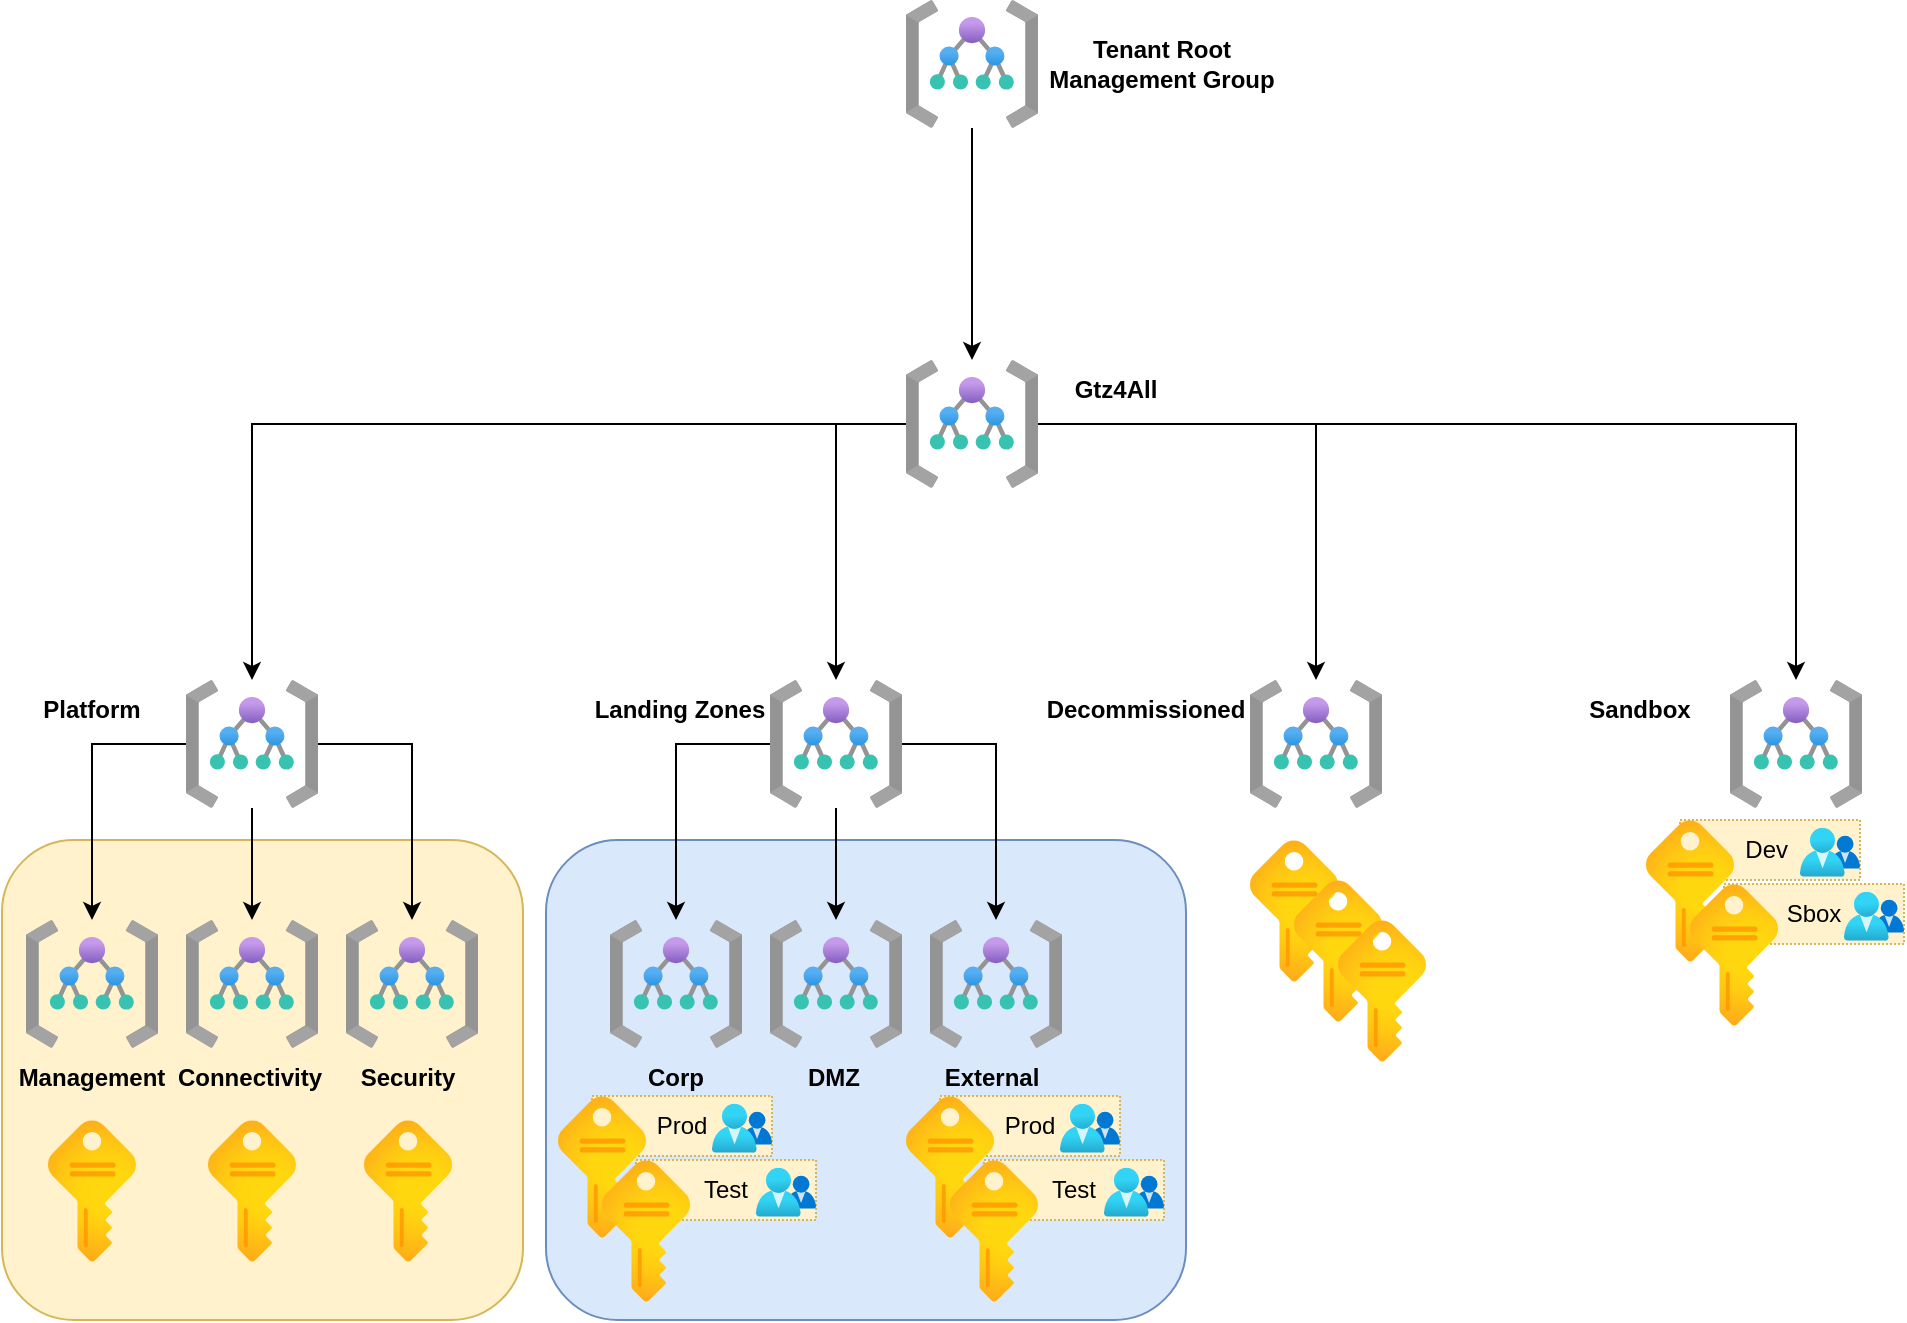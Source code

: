 <mxfile version="20.4.1" type="github">
  <diagram id="FfINFIaC6GgeIE6CcGzY" name="Page-1">
    <mxGraphModel dx="1422" dy="954" grid="1" gridSize="10" guides="1" tooltips="1" connect="1" arrows="1" fold="1" page="1" pageScale="1" pageWidth="3600" pageHeight="2400" math="0" shadow="0">
      <root>
        <mxCell id="0" />
        <mxCell id="1" parent="0" />
        <mxCell id="VH4T3LfD6t6ZyNMmkm9G-38" value="" style="rounded=1;whiteSpace=wrap;html=1;fillColor=#dae8fc;strokeColor=#6c8ebf;" vertex="1" parent="1">
          <mxGeometry x="390" y="460" width="320" height="240" as="geometry" />
        </mxCell>
        <mxCell id="VH4T3LfD6t6ZyNMmkm9G-31" value="" style="rounded=1;whiteSpace=wrap;html=1;fillColor=#fff2cc;strokeColor=#d6b656;" vertex="1" parent="1">
          <mxGeometry x="118" y="460" width="260.5" height="240" as="geometry" />
        </mxCell>
        <mxCell id="VH4T3LfD6t6ZyNMmkm9G-12" style="edgeStyle=orthogonalEdgeStyle;rounded=0;orthogonalLoop=1;jettySize=auto;html=1;" edge="1" parent="1" source="VH4T3LfD6t6ZyNMmkm9G-1" target="VH4T3LfD6t6ZyNMmkm9G-4">
          <mxGeometry relative="1" as="geometry" />
        </mxCell>
        <mxCell id="VH4T3LfD6t6ZyNMmkm9G-1" value="" style="aspect=fixed;html=1;points=[];align=center;image;fontSize=12;image=img/lib/azure2/general/Management_Groups.svg;" vertex="1" parent="1">
          <mxGeometry x="570" y="40" width="66" height="64" as="geometry" />
        </mxCell>
        <mxCell id="VH4T3LfD6t6ZyNMmkm9G-3" value="" style="aspect=fixed;html=1;points=[];align=center;image;fontSize=12;image=img/lib/azure2/general/Subscriptions.svg;" vertex="1" parent="1">
          <mxGeometry x="141" y="600" width="44" height="71" as="geometry" />
        </mxCell>
        <mxCell id="VH4T3LfD6t6ZyNMmkm9G-13" style="edgeStyle=orthogonalEdgeStyle;rounded=0;orthogonalLoop=1;jettySize=auto;html=1;" edge="1" parent="1" source="VH4T3LfD6t6ZyNMmkm9G-4" target="VH4T3LfD6t6ZyNMmkm9G-5">
          <mxGeometry relative="1" as="geometry" />
        </mxCell>
        <mxCell id="VH4T3LfD6t6ZyNMmkm9G-14" style="edgeStyle=orthogonalEdgeStyle;rounded=0;orthogonalLoop=1;jettySize=auto;html=1;" edge="1" parent="1" source="VH4T3LfD6t6ZyNMmkm9G-4" target="VH4T3LfD6t6ZyNMmkm9G-6">
          <mxGeometry relative="1" as="geometry" />
        </mxCell>
        <mxCell id="VH4T3LfD6t6ZyNMmkm9G-15" style="edgeStyle=orthogonalEdgeStyle;rounded=0;orthogonalLoop=1;jettySize=auto;html=1;" edge="1" parent="1" source="VH4T3LfD6t6ZyNMmkm9G-4" target="VH4T3LfD6t6ZyNMmkm9G-7">
          <mxGeometry relative="1" as="geometry" />
        </mxCell>
        <mxCell id="VH4T3LfD6t6ZyNMmkm9G-16" style="edgeStyle=orthogonalEdgeStyle;rounded=0;orthogonalLoop=1;jettySize=auto;html=1;" edge="1" parent="1" source="VH4T3LfD6t6ZyNMmkm9G-4" target="VH4T3LfD6t6ZyNMmkm9G-8">
          <mxGeometry relative="1" as="geometry" />
        </mxCell>
        <mxCell id="VH4T3LfD6t6ZyNMmkm9G-4" value="" style="aspect=fixed;html=1;points=[];align=center;image;fontSize=12;image=img/lib/azure2/general/Management_Groups.svg;" vertex="1" parent="1">
          <mxGeometry x="570" y="220" width="66" height="64" as="geometry" />
        </mxCell>
        <mxCell id="VH4T3LfD6t6ZyNMmkm9G-32" style="edgeStyle=orthogonalEdgeStyle;rounded=0;orthogonalLoop=1;jettySize=auto;html=1;" edge="1" parent="1" source="VH4T3LfD6t6ZyNMmkm9G-5" target="VH4T3LfD6t6ZyNMmkm9G-9">
          <mxGeometry relative="1" as="geometry" />
        </mxCell>
        <mxCell id="VH4T3LfD6t6ZyNMmkm9G-33" style="edgeStyle=orthogonalEdgeStyle;rounded=0;orthogonalLoop=1;jettySize=auto;html=1;" edge="1" parent="1" source="VH4T3LfD6t6ZyNMmkm9G-5" target="VH4T3LfD6t6ZyNMmkm9G-10">
          <mxGeometry relative="1" as="geometry" />
        </mxCell>
        <mxCell id="VH4T3LfD6t6ZyNMmkm9G-34" style="edgeStyle=orthogonalEdgeStyle;rounded=0;orthogonalLoop=1;jettySize=auto;html=1;" edge="1" parent="1" source="VH4T3LfD6t6ZyNMmkm9G-5" target="VH4T3LfD6t6ZyNMmkm9G-11">
          <mxGeometry relative="1" as="geometry" />
        </mxCell>
        <mxCell id="VH4T3LfD6t6ZyNMmkm9G-5" value="" style="aspect=fixed;html=1;points=[];align=center;image;fontSize=12;image=img/lib/azure2/general/Management_Groups.svg;" vertex="1" parent="1">
          <mxGeometry x="210" y="380" width="66" height="64" as="geometry" />
        </mxCell>
        <mxCell id="VH4T3LfD6t6ZyNMmkm9G-35" style="edgeStyle=orthogonalEdgeStyle;rounded=0;orthogonalLoop=1;jettySize=auto;html=1;" edge="1" parent="1" source="VH4T3LfD6t6ZyNMmkm9G-6" target="VH4T3LfD6t6ZyNMmkm9G-23">
          <mxGeometry relative="1" as="geometry" />
        </mxCell>
        <mxCell id="VH4T3LfD6t6ZyNMmkm9G-36" style="edgeStyle=orthogonalEdgeStyle;rounded=0;orthogonalLoop=1;jettySize=auto;html=1;" edge="1" parent="1" source="VH4T3LfD6t6ZyNMmkm9G-6" target="VH4T3LfD6t6ZyNMmkm9G-25">
          <mxGeometry relative="1" as="geometry" />
        </mxCell>
        <mxCell id="VH4T3LfD6t6ZyNMmkm9G-37" style="edgeStyle=orthogonalEdgeStyle;rounded=0;orthogonalLoop=1;jettySize=auto;html=1;" edge="1" parent="1" source="VH4T3LfD6t6ZyNMmkm9G-6" target="VH4T3LfD6t6ZyNMmkm9G-24">
          <mxGeometry relative="1" as="geometry" />
        </mxCell>
        <mxCell id="VH4T3LfD6t6ZyNMmkm9G-6" value="" style="aspect=fixed;html=1;points=[];align=center;image;fontSize=12;image=img/lib/azure2/general/Management_Groups.svg;" vertex="1" parent="1">
          <mxGeometry x="502" y="380" width="66" height="64" as="geometry" />
        </mxCell>
        <mxCell id="VH4T3LfD6t6ZyNMmkm9G-7" value="" style="aspect=fixed;html=1;points=[];align=center;image;fontSize=12;image=img/lib/azure2/general/Management_Groups.svg;" vertex="1" parent="1">
          <mxGeometry x="742" y="380" width="66" height="64" as="geometry" />
        </mxCell>
        <mxCell id="VH4T3LfD6t6ZyNMmkm9G-8" value="" style="aspect=fixed;html=1;points=[];align=center;image;fontSize=12;image=img/lib/azure2/general/Management_Groups.svg;" vertex="1" parent="1">
          <mxGeometry x="982" y="380" width="66" height="64" as="geometry" />
        </mxCell>
        <mxCell id="VH4T3LfD6t6ZyNMmkm9G-9" value="" style="aspect=fixed;html=1;points=[];align=center;image;fontSize=12;image=img/lib/azure2/general/Management_Groups.svg;" vertex="1" parent="1">
          <mxGeometry x="130" y="500" width="66" height="64" as="geometry" />
        </mxCell>
        <mxCell id="VH4T3LfD6t6ZyNMmkm9G-10" value="" style="aspect=fixed;html=1;points=[];align=center;image;fontSize=12;image=img/lib/azure2/general/Management_Groups.svg;" vertex="1" parent="1">
          <mxGeometry x="210" y="500" width="66" height="64" as="geometry" />
        </mxCell>
        <mxCell id="VH4T3LfD6t6ZyNMmkm9G-11" value="" style="aspect=fixed;html=1;points=[];align=center;image;fontSize=12;image=img/lib/azure2/general/Management_Groups.svg;" vertex="1" parent="1">
          <mxGeometry x="290" y="500" width="66" height="64" as="geometry" />
        </mxCell>
        <mxCell id="VH4T3LfD6t6ZyNMmkm9G-17" value="Management" style="text;html=1;strokeColor=none;fillColor=none;align=center;verticalAlign=middle;whiteSpace=wrap;rounded=0;fontStyle=1" vertex="1" parent="1">
          <mxGeometry x="118" y="564" width="90" height="30" as="geometry" />
        </mxCell>
        <mxCell id="VH4T3LfD6t6ZyNMmkm9G-18" value="Connectivity" style="text;html=1;strokeColor=none;fillColor=none;align=center;verticalAlign=middle;whiteSpace=wrap;rounded=0;fontStyle=1" vertex="1" parent="1">
          <mxGeometry x="197" y="564" width="90" height="30" as="geometry" />
        </mxCell>
        <mxCell id="VH4T3LfD6t6ZyNMmkm9G-19" value="Security" style="text;html=1;strokeColor=none;fillColor=none;align=center;verticalAlign=middle;whiteSpace=wrap;rounded=0;fontStyle=1" vertex="1" parent="1">
          <mxGeometry x="276" y="564" width="90" height="30" as="geometry" />
        </mxCell>
        <mxCell id="VH4T3LfD6t6ZyNMmkm9G-20" value="" style="aspect=fixed;html=1;points=[];align=center;image;fontSize=12;image=img/lib/azure2/general/Subscriptions.svg;" vertex="1" parent="1">
          <mxGeometry x="221" y="600" width="44" height="71" as="geometry" />
        </mxCell>
        <mxCell id="VH4T3LfD6t6ZyNMmkm9G-21" value="" style="aspect=fixed;html=1;points=[];align=center;image;fontSize=12;image=img/lib/azure2/general/Subscriptions.svg;" vertex="1" parent="1">
          <mxGeometry x="299" y="600" width="44" height="71" as="geometry" />
        </mxCell>
        <mxCell id="VH4T3LfD6t6ZyNMmkm9G-23" value="" style="aspect=fixed;html=1;points=[];align=center;image;fontSize=12;image=img/lib/azure2/general/Management_Groups.svg;" vertex="1" parent="1">
          <mxGeometry x="422" y="500" width="66" height="64" as="geometry" />
        </mxCell>
        <mxCell id="VH4T3LfD6t6ZyNMmkm9G-24" value="" style="aspect=fixed;html=1;points=[];align=center;image;fontSize=12;image=img/lib/azure2/general/Management_Groups.svg;" vertex="1" parent="1">
          <mxGeometry x="502" y="500" width="66" height="64" as="geometry" />
        </mxCell>
        <mxCell id="VH4T3LfD6t6ZyNMmkm9G-25" value="" style="aspect=fixed;html=1;points=[];align=center;image;fontSize=12;image=img/lib/azure2/general/Management_Groups.svg;" vertex="1" parent="1">
          <mxGeometry x="582" y="500" width="66" height="64" as="geometry" />
        </mxCell>
        <mxCell id="VH4T3LfD6t6ZyNMmkm9G-26" value="Corp" style="text;html=1;strokeColor=none;fillColor=none;align=center;verticalAlign=middle;whiteSpace=wrap;rounded=0;fontStyle=1" vertex="1" parent="1">
          <mxGeometry x="410" y="564" width="90" height="30" as="geometry" />
        </mxCell>
        <mxCell id="VH4T3LfD6t6ZyNMmkm9G-27" value="DMZ" style="text;html=1;strokeColor=none;fillColor=none;align=center;verticalAlign=middle;whiteSpace=wrap;rounded=0;fontStyle=1" vertex="1" parent="1">
          <mxGeometry x="489" y="564" width="90" height="30" as="geometry" />
        </mxCell>
        <mxCell id="VH4T3LfD6t6ZyNMmkm9G-28" value="External" style="text;html=1;strokeColor=none;fillColor=none;align=center;verticalAlign=middle;whiteSpace=wrap;rounded=0;fontStyle=1" vertex="1" parent="1">
          <mxGeometry x="568" y="564" width="90" height="30" as="geometry" />
        </mxCell>
        <mxCell id="VH4T3LfD6t6ZyNMmkm9G-39" value="" style="aspect=fixed;html=1;points=[];align=center;image;fontSize=12;image=img/lib/azure2/general/Subscriptions.svg;" vertex="1" parent="1">
          <mxGeometry x="742" y="460" width="44" height="71" as="geometry" />
        </mxCell>
        <mxCell id="VH4T3LfD6t6ZyNMmkm9G-40" value="" style="aspect=fixed;html=1;points=[];align=center;image;fontSize=12;image=img/lib/azure2/general/Subscriptions.svg;" vertex="1" parent="1">
          <mxGeometry x="764" y="480" width="44" height="71" as="geometry" />
        </mxCell>
        <mxCell id="VH4T3LfD6t6ZyNMmkm9G-41" value="" style="aspect=fixed;html=1;points=[];align=center;image;fontSize=12;image=img/lib/azure2/general/Subscriptions.svg;" vertex="1" parent="1">
          <mxGeometry x="786" y="500" width="44" height="71" as="geometry" />
        </mxCell>
        <mxCell id="VH4T3LfD6t6ZyNMmkm9G-45" value="Platform" style="text;html=1;strokeColor=none;fillColor=none;align=center;verticalAlign=middle;whiteSpace=wrap;rounded=0;fontStyle=1" vertex="1" parent="1">
          <mxGeometry x="118" y="380" width="90" height="30" as="geometry" />
        </mxCell>
        <mxCell id="VH4T3LfD6t6ZyNMmkm9G-46" value="Landing Zones" style="text;html=1;strokeColor=none;fillColor=none;align=center;verticalAlign=middle;whiteSpace=wrap;rounded=0;fontStyle=1" vertex="1" parent="1">
          <mxGeometry x="412" y="380" width="90" height="30" as="geometry" />
        </mxCell>
        <mxCell id="VH4T3LfD6t6ZyNMmkm9G-47" value="Decommissioned" style="text;html=1;strokeColor=none;fillColor=none;align=center;verticalAlign=middle;whiteSpace=wrap;rounded=0;fontStyle=1" vertex="1" parent="1">
          <mxGeometry x="645" y="380" width="90" height="30" as="geometry" />
        </mxCell>
        <mxCell id="VH4T3LfD6t6ZyNMmkm9G-48" value="Sandbox" style="text;html=1;strokeColor=none;fillColor=none;align=center;verticalAlign=middle;whiteSpace=wrap;rounded=0;fontStyle=1" vertex="1" parent="1">
          <mxGeometry x="892" y="380" width="90" height="30" as="geometry" />
        </mxCell>
        <mxCell id="VH4T3LfD6t6ZyNMmkm9G-49" value="Gtz4All" style="text;html=1;strokeColor=none;fillColor=none;align=center;verticalAlign=middle;whiteSpace=wrap;rounded=0;fontStyle=1" vertex="1" parent="1">
          <mxGeometry x="630" y="220" width="90" height="30" as="geometry" />
        </mxCell>
        <mxCell id="VH4T3LfD6t6ZyNMmkm9G-50" value="Tenant Root Management Group" style="text;html=1;strokeColor=none;fillColor=none;align=center;verticalAlign=middle;whiteSpace=wrap;rounded=0;fontStyle=1" vertex="1" parent="1">
          <mxGeometry x="636" y="57" width="124" height="30" as="geometry" />
        </mxCell>
        <mxCell id="VH4T3LfD6t6ZyNMmkm9G-51" value="Prod" style="text;html=1;strokeColor=#d6b656;fillColor=#fff2cc;align=center;verticalAlign=middle;whiteSpace=wrap;rounded=0;fontStyle=0;dashed=1;dashPattern=1 1;" vertex="1" parent="1">
          <mxGeometry x="413" y="588" width="90" height="30" as="geometry" />
        </mxCell>
        <mxCell id="VH4T3LfD6t6ZyNMmkm9G-52" value="" style="aspect=fixed;html=1;points=[];align=center;image;fontSize=12;image=img/lib/azure2/identity/Groups.svg;" vertex="1" parent="1">
          <mxGeometry x="473" y="591.76" width="30" height="24.71" as="geometry" />
        </mxCell>
        <mxCell id="VH4T3LfD6t6ZyNMmkm9G-22" value="" style="aspect=fixed;html=1;points=[];align=center;image;fontSize=12;image=img/lib/azure2/general/Subscriptions.svg;" vertex="1" parent="1">
          <mxGeometry x="396" y="588" width="44" height="71" as="geometry" />
        </mxCell>
        <mxCell id="VH4T3LfD6t6ZyNMmkm9G-57" value="Test" style="text;html=1;strokeColor=#d6b656;fillColor=#fff2cc;align=center;verticalAlign=middle;whiteSpace=wrap;rounded=0;fontStyle=0;dashed=1;dashPattern=1 1;" vertex="1" parent="1">
          <mxGeometry x="435" y="620" width="90" height="30" as="geometry" />
        </mxCell>
        <mxCell id="VH4T3LfD6t6ZyNMmkm9G-58" value="" style="aspect=fixed;html=1;points=[];align=center;image;fontSize=12;image=img/lib/azure2/identity/Groups.svg;" vertex="1" parent="1">
          <mxGeometry x="495" y="623.76" width="30" height="24.71" as="geometry" />
        </mxCell>
        <mxCell id="VH4T3LfD6t6ZyNMmkm9G-59" value="" style="aspect=fixed;html=1;points=[];align=center;image;fontSize=12;image=img/lib/azure2/general/Subscriptions.svg;" vertex="1" parent="1">
          <mxGeometry x="418" y="620" width="44" height="71" as="geometry" />
        </mxCell>
        <mxCell id="VH4T3LfD6t6ZyNMmkm9G-63" value="Prod" style="text;html=1;strokeColor=#d6b656;fillColor=#fff2cc;align=center;verticalAlign=middle;whiteSpace=wrap;rounded=0;fontStyle=0;dashed=1;dashPattern=1 1;" vertex="1" parent="1">
          <mxGeometry x="587" y="588" width="90" height="30" as="geometry" />
        </mxCell>
        <mxCell id="VH4T3LfD6t6ZyNMmkm9G-64" value="" style="aspect=fixed;html=1;points=[];align=center;image;fontSize=12;image=img/lib/azure2/identity/Groups.svg;" vertex="1" parent="1">
          <mxGeometry x="647" y="591.76" width="30" height="24.71" as="geometry" />
        </mxCell>
        <mxCell id="VH4T3LfD6t6ZyNMmkm9G-65" value="" style="aspect=fixed;html=1;points=[];align=center;image;fontSize=12;image=img/lib/azure2/general/Subscriptions.svg;" vertex="1" parent="1">
          <mxGeometry x="570" y="588" width="44" height="71" as="geometry" />
        </mxCell>
        <mxCell id="VH4T3LfD6t6ZyNMmkm9G-66" value="Test" style="text;html=1;strokeColor=#d6b656;fillColor=#fff2cc;align=center;verticalAlign=middle;whiteSpace=wrap;rounded=0;fontStyle=0;dashed=1;dashPattern=1 1;" vertex="1" parent="1">
          <mxGeometry x="609" y="620" width="90" height="30" as="geometry" />
        </mxCell>
        <mxCell id="VH4T3LfD6t6ZyNMmkm9G-67" value="" style="aspect=fixed;html=1;points=[];align=center;image;fontSize=12;image=img/lib/azure2/identity/Groups.svg;" vertex="1" parent="1">
          <mxGeometry x="669" y="623.76" width="30" height="24.71" as="geometry" />
        </mxCell>
        <mxCell id="VH4T3LfD6t6ZyNMmkm9G-68" value="" style="aspect=fixed;html=1;points=[];align=center;image;fontSize=12;image=img/lib/azure2/general/Subscriptions.svg;" vertex="1" parent="1">
          <mxGeometry x="592" y="620" width="44" height="71" as="geometry" />
        </mxCell>
        <mxCell id="VH4T3LfD6t6ZyNMmkm9G-69" value="Dev&amp;nbsp;" style="text;html=1;strokeColor=#d6b656;fillColor=#fff2cc;align=center;verticalAlign=middle;whiteSpace=wrap;rounded=0;fontStyle=0;dashed=1;dashPattern=1 1;" vertex="1" parent="1">
          <mxGeometry x="957" y="450" width="90" height="30" as="geometry" />
        </mxCell>
        <mxCell id="VH4T3LfD6t6ZyNMmkm9G-70" value="" style="aspect=fixed;html=1;points=[];align=center;image;fontSize=12;image=img/lib/azure2/identity/Groups.svg;" vertex="1" parent="1">
          <mxGeometry x="1017" y="453.76" width="30" height="24.71" as="geometry" />
        </mxCell>
        <mxCell id="VH4T3LfD6t6ZyNMmkm9G-71" value="" style="aspect=fixed;html=1;points=[];align=center;image;fontSize=12;image=img/lib/azure2/general/Subscriptions.svg;" vertex="1" parent="1">
          <mxGeometry x="940" y="450" width="44" height="71" as="geometry" />
        </mxCell>
        <mxCell id="VH4T3LfD6t6ZyNMmkm9G-72" value="Sbox" style="text;html=1;strokeColor=#d6b656;fillColor=#fff2cc;align=center;verticalAlign=middle;whiteSpace=wrap;rounded=0;fontStyle=0;dashed=1;dashPattern=1 1;" vertex="1" parent="1">
          <mxGeometry x="979" y="482" width="90" height="30" as="geometry" />
        </mxCell>
        <mxCell id="VH4T3LfD6t6ZyNMmkm9G-73" value="" style="aspect=fixed;html=1;points=[];align=center;image;fontSize=12;image=img/lib/azure2/identity/Groups.svg;" vertex="1" parent="1">
          <mxGeometry x="1039" y="485.76" width="30" height="24.71" as="geometry" />
        </mxCell>
        <mxCell id="VH4T3LfD6t6ZyNMmkm9G-74" value="" style="aspect=fixed;html=1;points=[];align=center;image;fontSize=12;image=img/lib/azure2/general/Subscriptions.svg;" vertex="1" parent="1">
          <mxGeometry x="962" y="482" width="44" height="71" as="geometry" />
        </mxCell>
      </root>
    </mxGraphModel>
  </diagram>
</mxfile>
